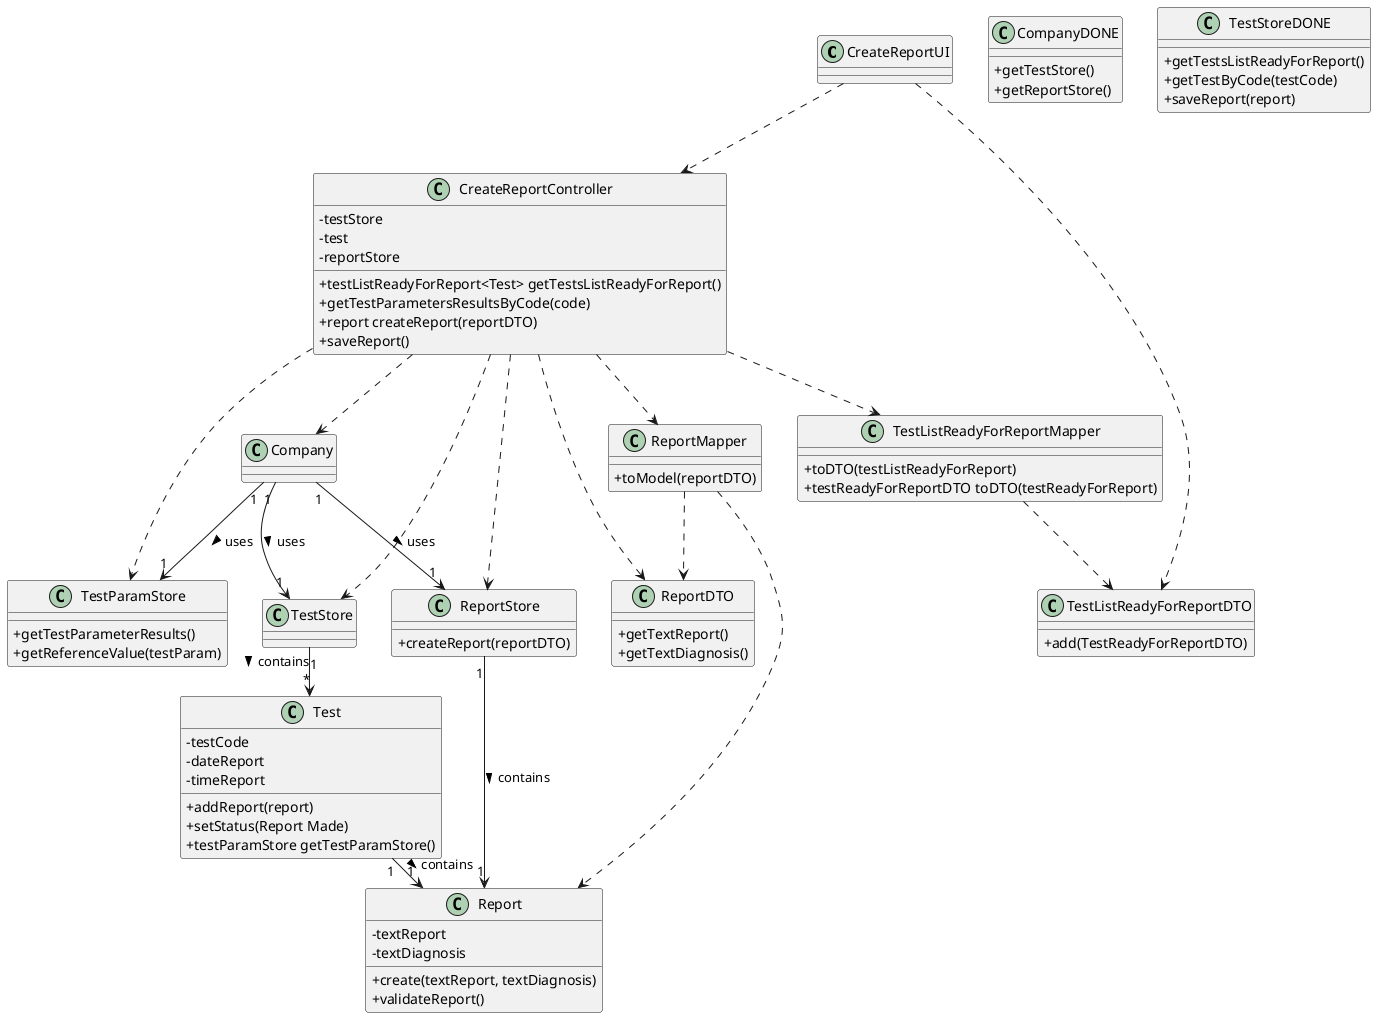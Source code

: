 @startuml

skinparam classAttributeIconSize 0

class CreateReportUI

class CreateReportController {
-testStore
-test
-reportStore


+testListReadyForReport<Test> getTestsListReadyForReport()
+getTestParametersResultsByCode(code)
+report createReport(reportDTO)
+saveReport()
}

class CompanyDONE {
+getTestStore()
+getReportStore()
}

class TestStoreDONE {
+getTestsListReadyForReport()
+getTestByCode(testCode)
+saveReport(report)
}

class Test {
-testCode
-dateReport
-timeReport

+addReport(report)
+setStatus(Report Made)
+testParamStore getTestParamStore()
}

class ReportStore {
+createReport(reportDTO)
}

class ReportMapper {
+toModel(reportDTO)
}

class ReportDTO {
+getTextReport()
+getTextDiagnosis()
}

class Report {
-textReport
-textDiagnosis

+create(textReport, textDiagnosis)
+validateReport()
}

class TestListReadyForReportMapper {
+toDTO(testListReadyForReport)
+testReadyForReportDTO toDTO(testReadyForReport)
}

class TestListReadyForReportDTO {
+add(TestReadyForReportDTO)
}

class TestParamStore {
+getTestParameterResults()
+getReferenceValue(testParam)
}

CreateReportUI ..> CreateReportController
CreateReportController ..> Company
Company "1"-down->"1" TestStore: uses >
Company "1"-down->"1" ReportStore: uses >
Company "1"-down->"1" TestParamStore: uses >
TestStore "1"->"*" Test: contains >
Test "1"->"1" Report: contains >
CreateReportController ..> TestStore
CreateReportController ..> ReportStore


CreateReportController ..> TestListReadyForReportMapper
TestListReadyForReportMapper ..> TestListReadyForReportDTO


CreateReportController ..> ReportDTO
CreateReportController ..> ReportMapper
ReportMapper ..> ReportDTO
ReportMapper ..> Report
ReportStore "1"-->"1" Report: contains >

CreateReportController ..> TestParamStore

CreateReportUI ..> TestListReadyForReportDTO
@enduml